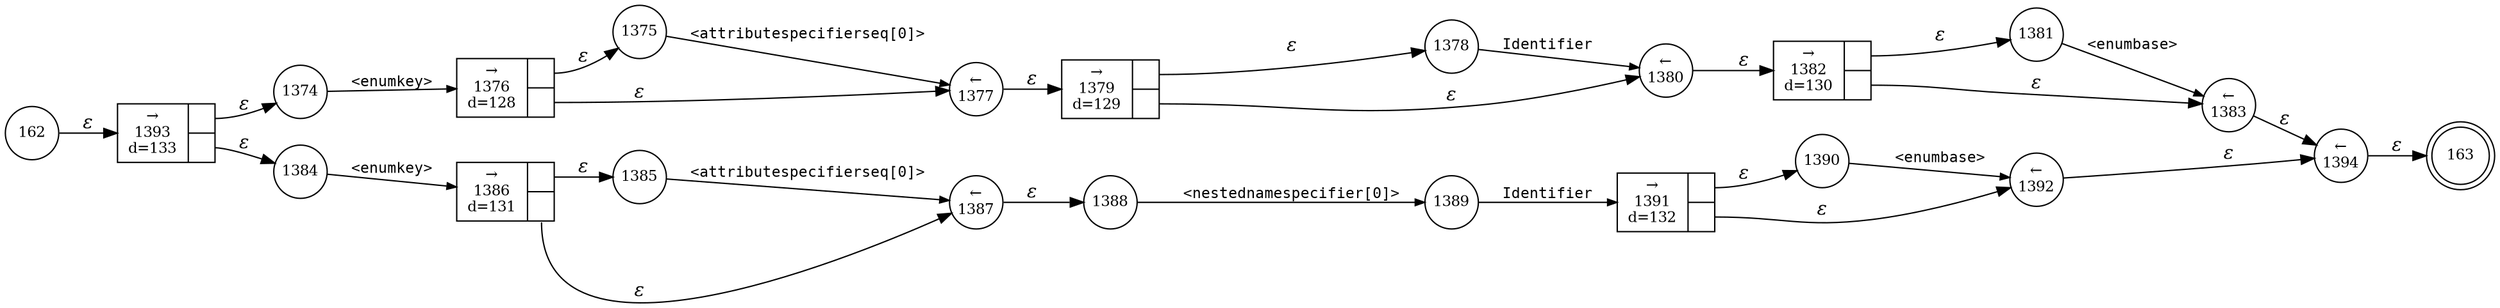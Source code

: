 digraph ATN {
rankdir=LR;
s163[fontsize=11, label="163", shape=doublecircle, fixedsize=true, width=.6];
s1376[fontsize=11,label="{&rarr;\n1376\nd=128|{<p0>|<p1>}}", shape=record, fixedsize=false, peripheries=1];
s1377[fontsize=11,label="&larr;\n1377", shape=circle, fixedsize=true, width=.55, peripheries=1];
s162[fontsize=11,label="162", shape=circle, fixedsize=true, width=.55, peripheries=1];
s1378[fontsize=11,label="1378", shape=circle, fixedsize=true, width=.55, peripheries=1];
s1379[fontsize=11,label="{&rarr;\n1379\nd=129|{<p0>|<p1>}}", shape=record, fixedsize=false, peripheries=1];
s1380[fontsize=11,label="&larr;\n1380", shape=circle, fixedsize=true, width=.55, peripheries=1];
s1381[fontsize=11,label="1381", shape=circle, fixedsize=true, width=.55, peripheries=1];
s1382[fontsize=11,label="{&rarr;\n1382\nd=130|{<p0>|<p1>}}", shape=record, fixedsize=false, peripheries=1];
s1383[fontsize=11,label="&larr;\n1383", shape=circle, fixedsize=true, width=.55, peripheries=1];
s1384[fontsize=11,label="1384", shape=circle, fixedsize=true, width=.55, peripheries=1];
s1385[fontsize=11,label="1385", shape=circle, fixedsize=true, width=.55, peripheries=1];
s1386[fontsize=11,label="{&rarr;\n1386\nd=131|{<p0>|<p1>}}", shape=record, fixedsize=false, peripheries=1];
s1387[fontsize=11,label="&larr;\n1387", shape=circle, fixedsize=true, width=.55, peripheries=1];
s1388[fontsize=11,label="1388", shape=circle, fixedsize=true, width=.55, peripheries=1];
s1389[fontsize=11,label="1389", shape=circle, fixedsize=true, width=.55, peripheries=1];
s1390[fontsize=11,label="1390", shape=circle, fixedsize=true, width=.55, peripheries=1];
s1391[fontsize=11,label="{&rarr;\n1391\nd=132|{<p0>|<p1>}}", shape=record, fixedsize=false, peripheries=1];
s1392[fontsize=11,label="&larr;\n1392", shape=circle, fixedsize=true, width=.55, peripheries=1];
s1393[fontsize=11,label="{&rarr;\n1393\nd=133|{<p0>|<p1>}}", shape=record, fixedsize=false, peripheries=1];
s1394[fontsize=11,label="&larr;\n1394", shape=circle, fixedsize=true, width=.55, peripheries=1];
s1374[fontsize=11,label="1374", shape=circle, fixedsize=true, width=.55, peripheries=1];
s1375[fontsize=11,label="1375", shape=circle, fixedsize=true, width=.55, peripheries=1];
s162 -> s1393 [fontname="Times-Italic", label="&epsilon;"];
s1393:p0 -> s1374 [fontname="Times-Italic", label="&epsilon;"];
s1393:p1 -> s1384 [fontname="Times-Italic", label="&epsilon;"];
s1374 -> s1376 [fontsize=11, fontname="Courier", arrowsize=.7, label = "<enumkey>", arrowhead = normal];
s1384 -> s1386 [fontsize=11, fontname="Courier", arrowsize=.7, label = "<enumkey>", arrowhead = normal];
s1376:p0 -> s1375 [fontname="Times-Italic", label="&epsilon;"];
s1376:p1 -> s1377 [fontname="Times-Italic", label="&epsilon;"];
s1386:p0 -> s1385 [fontname="Times-Italic", label="&epsilon;"];
s1386:p1 -> s1387 [fontname="Times-Italic", label="&epsilon;"];
s1375 -> s1377 [fontsize=11, fontname="Courier", arrowsize=.7, label = "<attributespecifierseq[0]>", arrowhead = normal];
s1377 -> s1379 [fontname="Times-Italic", label="&epsilon;"];
s1385 -> s1387 [fontsize=11, fontname="Courier", arrowsize=.7, label = "<attributespecifierseq[0]>", arrowhead = normal];
s1387 -> s1388 [fontname="Times-Italic", label="&epsilon;"];
s1379:p0 -> s1378 [fontname="Times-Italic", label="&epsilon;"];
s1379:p1 -> s1380 [fontname="Times-Italic", label="&epsilon;"];
s1388 -> s1389 [fontsize=11, fontname="Courier", arrowsize=.7, label = "<nestednamespecifier[0]>", arrowhead = normal];
s1378 -> s1380 [fontsize=11, fontname="Courier", arrowsize=.7, label = "Identifier", arrowhead = normal];
s1380 -> s1382 [fontname="Times-Italic", label="&epsilon;"];
s1389 -> s1391 [fontsize=11, fontname="Courier", arrowsize=.7, label = "Identifier", arrowhead = normal];
s1382:p0 -> s1381 [fontname="Times-Italic", label="&epsilon;"];
s1382:p1 -> s1383 [fontname="Times-Italic", label="&epsilon;"];
s1391:p0 -> s1390 [fontname="Times-Italic", label="&epsilon;"];
s1391:p1 -> s1392 [fontname="Times-Italic", label="&epsilon;"];
s1381 -> s1383 [fontsize=11, fontname="Courier", arrowsize=.7, label = "<enumbase>", arrowhead = normal];
s1383 -> s1394 [fontname="Times-Italic", label="&epsilon;"];
s1390 -> s1392 [fontsize=11, fontname="Courier", arrowsize=.7, label = "<enumbase>", arrowhead = normal];
s1392 -> s1394 [fontname="Times-Italic", label="&epsilon;"];
s1394 -> s163 [fontname="Times-Italic", label="&epsilon;"];
}